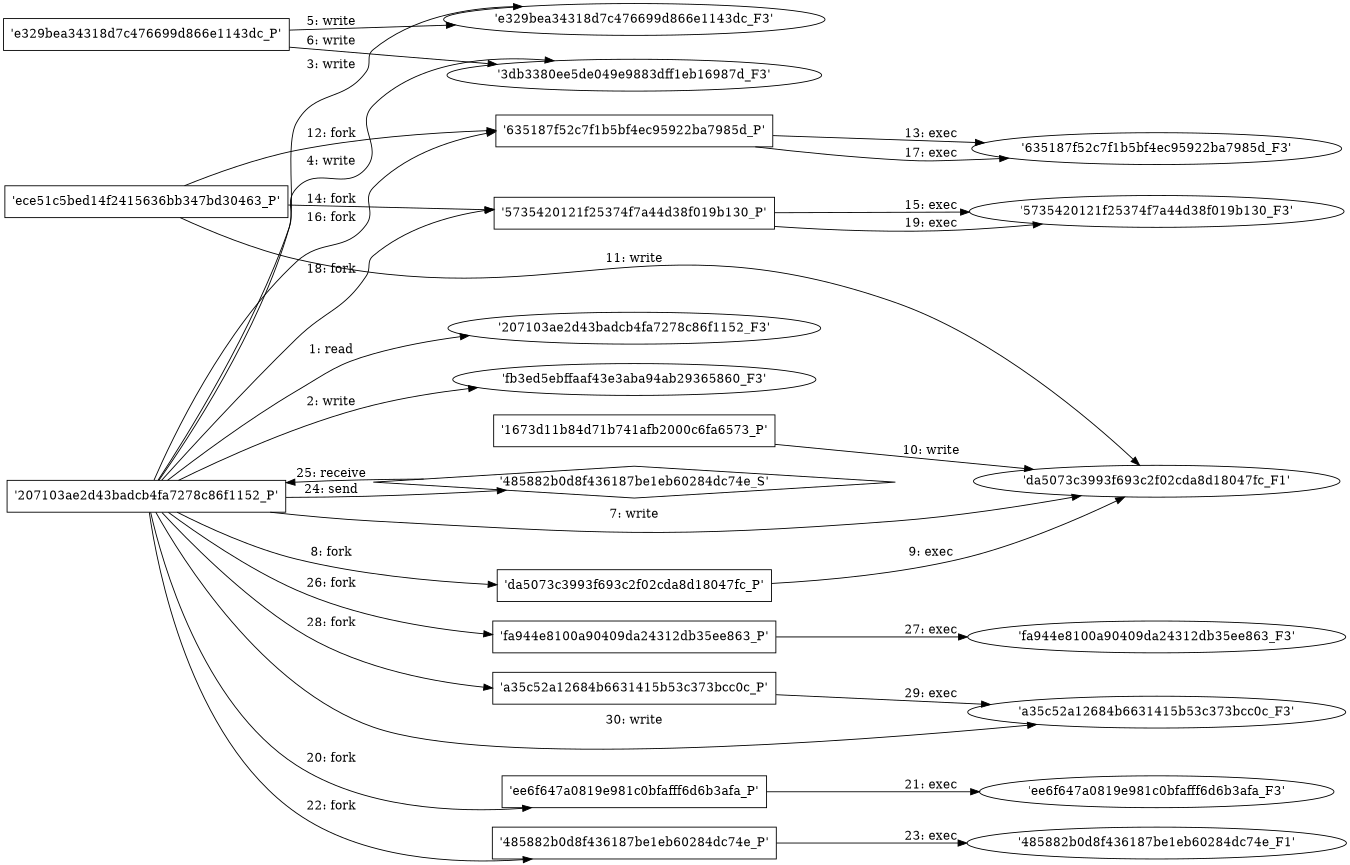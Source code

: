 digraph "D:\Learning\Paper\apt\基于CTI的攻击预警\Dataset\攻击图\ASGfromALLCTI\Threat Spotlight MedusaLocker.dot" {
rankdir="LR"
size="9"
fixedsize="false"
splines="true"
nodesep=0.3
ranksep=0
fontsize=10
overlap="scalexy"
engine= "neato"
	"'207103ae2d43badcb4fa7278c86f1152_F3'" [node_type=file shape=ellipse]
	"'207103ae2d43badcb4fa7278c86f1152_P'" [node_type=Process shape=box]
	"'207103ae2d43badcb4fa7278c86f1152_P'" -> "'207103ae2d43badcb4fa7278c86f1152_F3'" [label="1: read"]
	"'fb3ed5ebffaaf43e3aba94ab29365860_F3'" [node_type=file shape=ellipse]
	"'207103ae2d43badcb4fa7278c86f1152_P'" [node_type=Process shape=box]
	"'207103ae2d43badcb4fa7278c86f1152_P'" -> "'fb3ed5ebffaaf43e3aba94ab29365860_F3'" [label="2: write"]
	"'e329bea34318d7c476699d866e1143dc_F3'" [node_type=file shape=ellipse]
	"'207103ae2d43badcb4fa7278c86f1152_P'" [node_type=Process shape=box]
	"'207103ae2d43badcb4fa7278c86f1152_P'" -> "'e329bea34318d7c476699d866e1143dc_F3'" [label="3: write"]
	"'3db3380ee5de049e9883dff1eb16987d_F3'" [node_type=file shape=ellipse]
	"'207103ae2d43badcb4fa7278c86f1152_P'" [node_type=Process shape=box]
	"'207103ae2d43badcb4fa7278c86f1152_P'" -> "'3db3380ee5de049e9883dff1eb16987d_F3'" [label="4: write"]
	"'e329bea34318d7c476699d866e1143dc_F3'" [node_type=file shape=ellipse]
	"'e329bea34318d7c476699d866e1143dc_P'" [node_type=Process shape=box]
	"'e329bea34318d7c476699d866e1143dc_P'" -> "'e329bea34318d7c476699d866e1143dc_F3'" [label="5: write"]
	"'3db3380ee5de049e9883dff1eb16987d_F3'" [node_type=file shape=ellipse]
	"'e329bea34318d7c476699d866e1143dc_P'" [node_type=Process shape=box]
	"'e329bea34318d7c476699d866e1143dc_P'" -> "'3db3380ee5de049e9883dff1eb16987d_F3'" [label="6: write"]
	"'da5073c3993f693c2f02cda8d18047fc_F1'" [node_type=file shape=ellipse]
	"'207103ae2d43badcb4fa7278c86f1152_P'" [node_type=Process shape=box]
	"'207103ae2d43badcb4fa7278c86f1152_P'" -> "'da5073c3993f693c2f02cda8d18047fc_F1'" [label="7: write"]
	"'207103ae2d43badcb4fa7278c86f1152_P'" [node_type=Process shape=box]
	"'da5073c3993f693c2f02cda8d18047fc_P'" [node_type=Process shape=box]
	"'207103ae2d43badcb4fa7278c86f1152_P'" -> "'da5073c3993f693c2f02cda8d18047fc_P'" [label="8: fork"]
	"'da5073c3993f693c2f02cda8d18047fc_P'" [node_type=Process shape=box]
	"'da5073c3993f693c2f02cda8d18047fc_F1'" [node_type=File shape=ellipse]
	"'da5073c3993f693c2f02cda8d18047fc_P'" -> "'da5073c3993f693c2f02cda8d18047fc_F1'" [label="9: exec"]
	"'da5073c3993f693c2f02cda8d18047fc_F1'" [node_type=file shape=ellipse]
	"'1673d11b84d71b741afb2000c6fa6573_P'" [node_type=Process shape=box]
	"'1673d11b84d71b741afb2000c6fa6573_P'" -> "'da5073c3993f693c2f02cda8d18047fc_F1'" [label="10: write"]
	"'da5073c3993f693c2f02cda8d18047fc_F1'" [node_type=file shape=ellipse]
	"'ece51c5bed14f2415636bb347bd30463_P'" [node_type=Process shape=box]
	"'ece51c5bed14f2415636bb347bd30463_P'" -> "'da5073c3993f693c2f02cda8d18047fc_F1'" [label="11: write"]
	"'ece51c5bed14f2415636bb347bd30463_P'" [node_type=Process shape=box]
	"'635187f52c7f1b5bf4ec95922ba7985d_P'" [node_type=Process shape=box]
	"'ece51c5bed14f2415636bb347bd30463_P'" -> "'635187f52c7f1b5bf4ec95922ba7985d_P'" [label="12: fork"]
	"'635187f52c7f1b5bf4ec95922ba7985d_P'" [node_type=Process shape=box]
	"'635187f52c7f1b5bf4ec95922ba7985d_F3'" [node_type=File shape=ellipse]
	"'635187f52c7f1b5bf4ec95922ba7985d_P'" -> "'635187f52c7f1b5bf4ec95922ba7985d_F3'" [label="13: exec"]
	"'ece51c5bed14f2415636bb347bd30463_P'" [node_type=Process shape=box]
	"'5735420121f25374f7a44d38f019b130_P'" [node_type=Process shape=box]
	"'ece51c5bed14f2415636bb347bd30463_P'" -> "'5735420121f25374f7a44d38f019b130_P'" [label="14: fork"]
	"'5735420121f25374f7a44d38f019b130_P'" [node_type=Process shape=box]
	"'5735420121f25374f7a44d38f019b130_F3'" [node_type=File shape=ellipse]
	"'5735420121f25374f7a44d38f019b130_P'" -> "'5735420121f25374f7a44d38f019b130_F3'" [label="15: exec"]
	"'207103ae2d43badcb4fa7278c86f1152_P'" [node_type=Process shape=box]
	"'635187f52c7f1b5bf4ec95922ba7985d_P'" [node_type=Process shape=box]
	"'207103ae2d43badcb4fa7278c86f1152_P'" -> "'635187f52c7f1b5bf4ec95922ba7985d_P'" [label="16: fork"]
	"'635187f52c7f1b5bf4ec95922ba7985d_P'" [node_type=Process shape=box]
	"'635187f52c7f1b5bf4ec95922ba7985d_F3'" [node_type=File shape=ellipse]
	"'635187f52c7f1b5bf4ec95922ba7985d_P'" -> "'635187f52c7f1b5bf4ec95922ba7985d_F3'" [label="17: exec"]
	"'207103ae2d43badcb4fa7278c86f1152_P'" [node_type=Process shape=box]
	"'5735420121f25374f7a44d38f019b130_P'" [node_type=Process shape=box]
	"'207103ae2d43badcb4fa7278c86f1152_P'" -> "'5735420121f25374f7a44d38f019b130_P'" [label="18: fork"]
	"'5735420121f25374f7a44d38f019b130_P'" [node_type=Process shape=box]
	"'5735420121f25374f7a44d38f019b130_F3'" [node_type=File shape=ellipse]
	"'5735420121f25374f7a44d38f019b130_P'" -> "'5735420121f25374f7a44d38f019b130_F3'" [label="19: exec"]
	"'207103ae2d43badcb4fa7278c86f1152_P'" [node_type=Process shape=box]
	"'ee6f647a0819e981c0bfafff6d6b3afa_P'" [node_type=Process shape=box]
	"'207103ae2d43badcb4fa7278c86f1152_P'" -> "'ee6f647a0819e981c0bfafff6d6b3afa_P'" [label="20: fork"]
	"'ee6f647a0819e981c0bfafff6d6b3afa_P'" [node_type=Process shape=box]
	"'ee6f647a0819e981c0bfafff6d6b3afa_F3'" [node_type=File shape=ellipse]
	"'ee6f647a0819e981c0bfafff6d6b3afa_P'" -> "'ee6f647a0819e981c0bfafff6d6b3afa_F3'" [label="21: exec"]
	"'207103ae2d43badcb4fa7278c86f1152_P'" [node_type=Process shape=box]
	"'485882b0d8f436187be1eb60284dc74e_P'" [node_type=Process shape=box]
	"'207103ae2d43badcb4fa7278c86f1152_P'" -> "'485882b0d8f436187be1eb60284dc74e_P'" [label="22: fork"]
	"'485882b0d8f436187be1eb60284dc74e_P'" [node_type=Process shape=box]
	"'485882b0d8f436187be1eb60284dc74e_F1'" [node_type=File shape=ellipse]
	"'485882b0d8f436187be1eb60284dc74e_P'" -> "'485882b0d8f436187be1eb60284dc74e_F1'" [label="23: exec"]
	"'485882b0d8f436187be1eb60284dc74e_S'" [node_type=Socket shape=diamond]
	"'207103ae2d43badcb4fa7278c86f1152_P'" [node_type=Process shape=box]
	"'207103ae2d43badcb4fa7278c86f1152_P'" -> "'485882b0d8f436187be1eb60284dc74e_S'" [label="24: send"]
	"'485882b0d8f436187be1eb60284dc74e_S'" -> "'207103ae2d43badcb4fa7278c86f1152_P'" [label="25: receive"]
	"'207103ae2d43badcb4fa7278c86f1152_P'" [node_type=Process shape=box]
	"'fa944e8100a90409da24312db35ee863_P'" [node_type=Process shape=box]
	"'207103ae2d43badcb4fa7278c86f1152_P'" -> "'fa944e8100a90409da24312db35ee863_P'" [label="26: fork"]
	"'fa944e8100a90409da24312db35ee863_P'" [node_type=Process shape=box]
	"'fa944e8100a90409da24312db35ee863_F3'" [node_type=File shape=ellipse]
	"'fa944e8100a90409da24312db35ee863_P'" -> "'fa944e8100a90409da24312db35ee863_F3'" [label="27: exec"]
	"'207103ae2d43badcb4fa7278c86f1152_P'" [node_type=Process shape=box]
	"'a35c52a12684b6631415b53c373bcc0c_P'" [node_type=Process shape=box]
	"'207103ae2d43badcb4fa7278c86f1152_P'" -> "'a35c52a12684b6631415b53c373bcc0c_P'" [label="28: fork"]
	"'a35c52a12684b6631415b53c373bcc0c_P'" [node_type=Process shape=box]
	"'a35c52a12684b6631415b53c373bcc0c_F3'" [node_type=File shape=ellipse]
	"'a35c52a12684b6631415b53c373bcc0c_P'" -> "'a35c52a12684b6631415b53c373bcc0c_F3'" [label="29: exec"]
	"'a35c52a12684b6631415b53c373bcc0c_F3'" [node_type=file shape=ellipse]
	"'207103ae2d43badcb4fa7278c86f1152_P'" [node_type=Process shape=box]
	"'207103ae2d43badcb4fa7278c86f1152_P'" -> "'a35c52a12684b6631415b53c373bcc0c_F3'" [label="30: write"]
}
